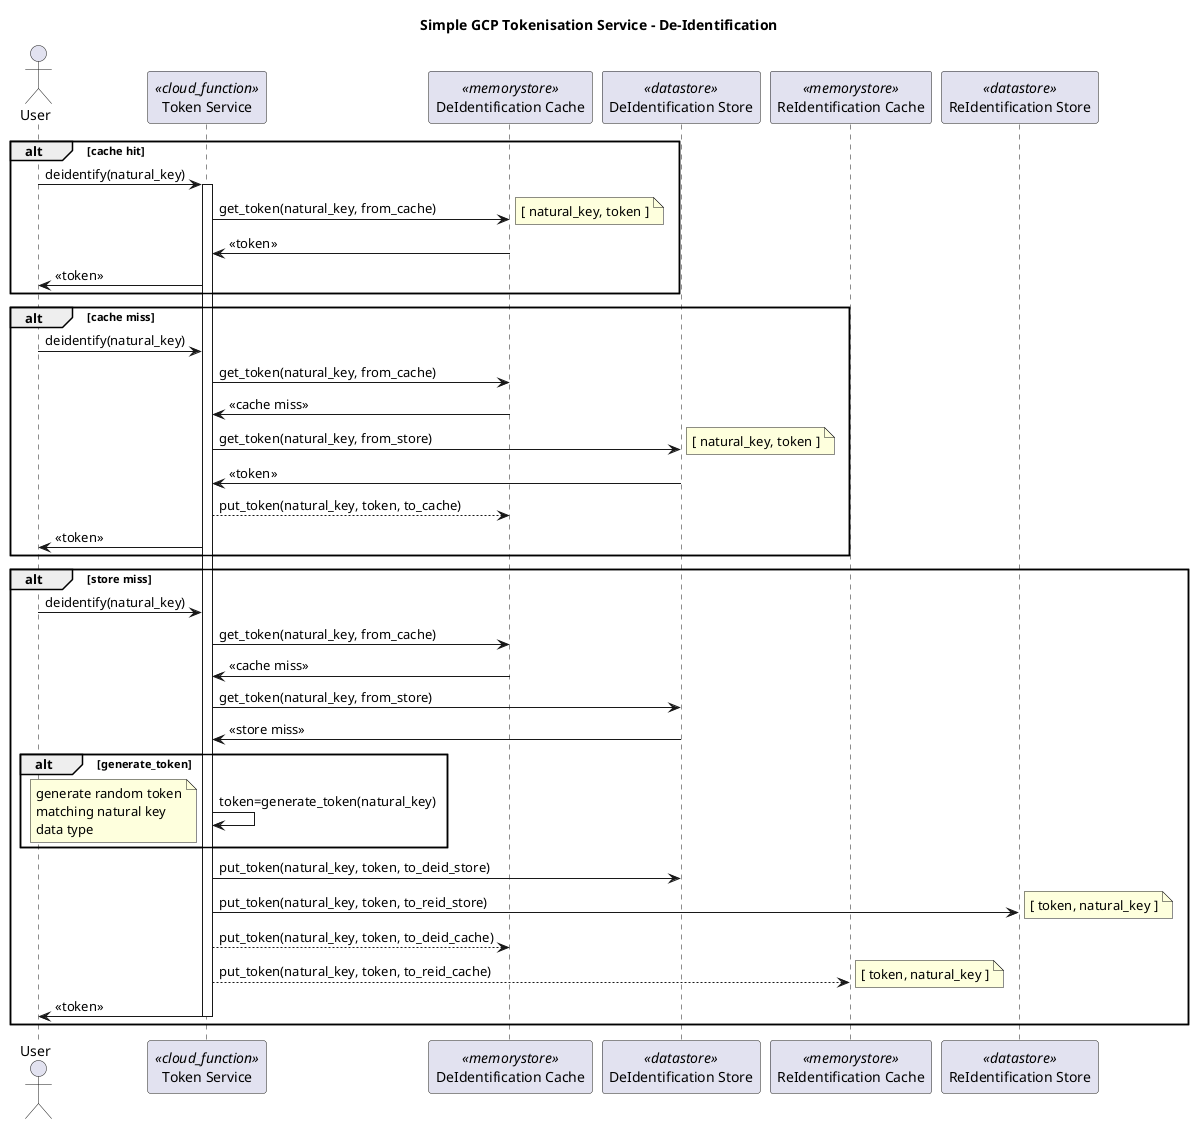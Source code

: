 @startuml
title Simple GCP Tokenisation Service - De-Identification
actor User
participant "Token Service" << cloud_function >>
participant "DeIdentification Cache" << memorystore >>
participant "DeIdentification Store" << datastore >>
participant "ReIdentification Cache" << memorystore >>
participant "ReIdentification Store" << datastore >>

alt cache hit
    User -> "Token Service": deidentify(natural_key)
activate "Token Service"
    "Token Service" -> "DeIdentification Cache": get_token(natural_key, from_cache)
        note right : [ natural_key, token ]
    "Token Service" <- "DeIdentification Cache": << token >>
    User <- "Token Service": << token >>
end
alt cache miss
    User -> "Token Service": deidentify(natural_key)
    "Token Service" -> "DeIdentification Cache": get_token(natural_key, from_cache)
    "Token Service" <- "DeIdentification Cache": << cache miss >>
    "Token Service" -> "DeIdentification Store": get_token(natural_key, from_store)
        note right : [ natural_key, token ]
    "Token Service" <- "DeIdentification Store": << token >>
    "Token Service" --> "DeIdentification Cache": put_token(natural_key, token, to_cache)
    User <- "Token Service": << token >>
end
alt store miss
    User -> "Token Service": deidentify(natural_key)
    "Token Service" -> "DeIdentification Cache": get_token(natural_key, from_cache)
    "Token Service" <- "DeIdentification Cache": << cache miss >>
    "Token Service" -> "DeIdentification Store": get_token(natural_key, from_store)
    "Token Service" <- "DeIdentification Store": << store miss >>
    alt generate_token
        "Token Service" -> "Token Service": token=generate_token(natural_key)
            note left 
                generate random token
                matching natural key
                data type
            end note
    end
    "Token Service" -> "DeIdentification Store": put_token(natural_key, token, to_deid_store)
    "Token Service" -> "ReIdentification Store": put_token(natural_key, token, to_reid_store)
        note right : [ token, natural_key ]
    "Token Service" --> "DeIdentification Cache": put_token(natural_key, token, to_deid_cache)
    "Token Service" --> "ReIdentification Cache": put_token(natural_key, token, to_reid_cache)
        note right : [ token, natural_key ]
    User <- "Token Service": << token >>
deactivate "Token Service"
end
@enduml
